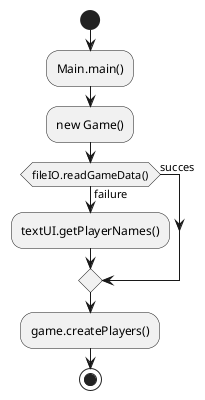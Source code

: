 @startuml
'https://plantuml.com/activity-diagram-beta

start
:Main.main();
:new Game();
if (fileIO.readGameData()) then (succes)

   else (failure)
     :textUI.getPlayerNames();


      endif

:game.createPlayers();


stop

@enduml
